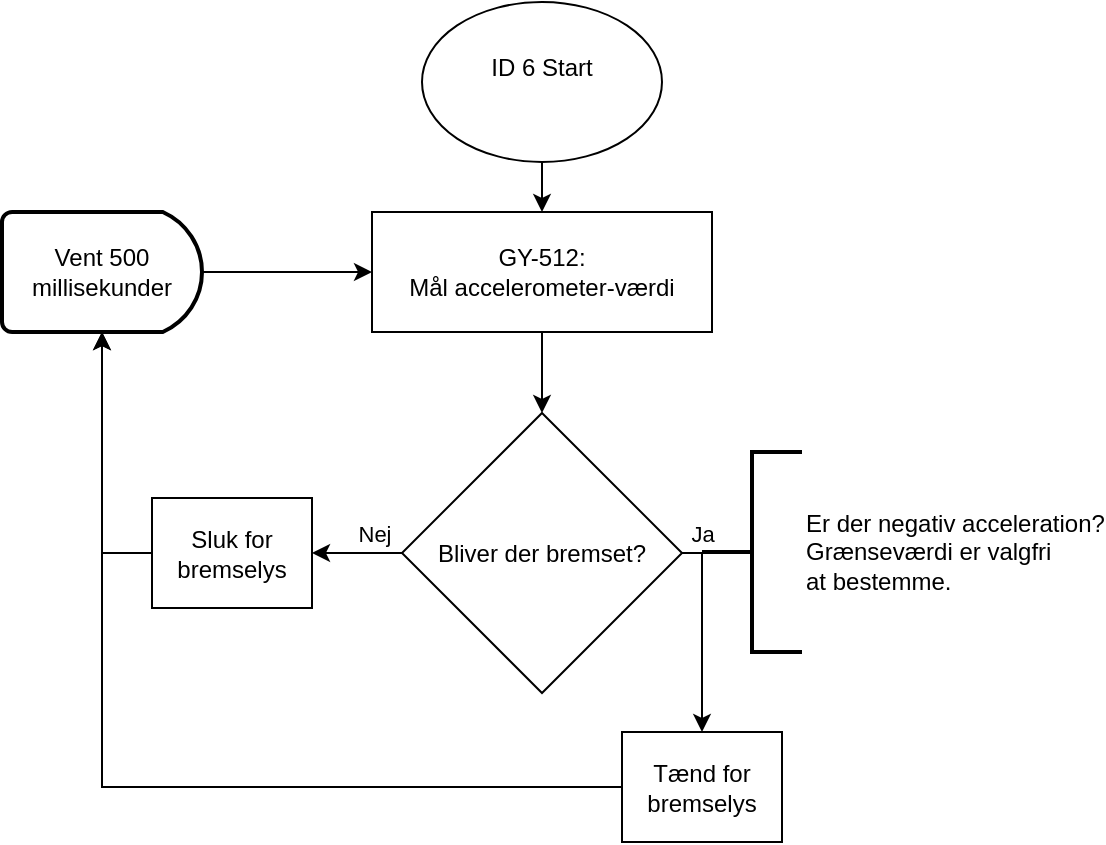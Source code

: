 <mxfile version="25.0.1">
  <diagram name="Side-1" id="fpGBUsPhQ4VIDHfy4yD3">
    <mxGraphModel dx="635" dy="293" grid="1" gridSize="10" guides="1" tooltips="1" connect="1" arrows="1" fold="1" page="1" pageScale="1" pageWidth="10" pageHeight="10" math="0" shadow="0">
      <root>
        <mxCell id="0" />
        <mxCell id="1" parent="0" />
        <mxCell id="8EvCmxaZmhVdjoAsM8bU-13" value="" style="edgeStyle=orthogonalEdgeStyle;rounded=0;orthogonalLoop=1;jettySize=auto;html=1;" edge="1" parent="1" source="XbjgICC_Nx1yd-tupd8w-2" target="XbjgICC_Nx1yd-tupd8w-14">
          <mxGeometry relative="1" as="geometry" />
        </mxCell>
        <mxCell id="XbjgICC_Nx1yd-tupd8w-2" value="ID 6 Start&lt;div&gt;&lt;br&gt;&lt;/div&gt;" style="ellipse;whiteSpace=wrap;html=1;" parent="1" vertex="1">
          <mxGeometry x="380" y="200" width="120" height="80" as="geometry" />
        </mxCell>
        <mxCell id="XbjgICC_Nx1yd-tupd8w-18" value="" style="edgeStyle=orthogonalEdgeStyle;rounded=0;orthogonalLoop=1;jettySize=auto;html=1;" parent="1" source="XbjgICC_Nx1yd-tupd8w-14" target="XbjgICC_Nx1yd-tupd8w-17" edge="1">
          <mxGeometry relative="1" as="geometry" />
        </mxCell>
        <mxCell id="XbjgICC_Nx1yd-tupd8w-14" value="&lt;div&gt;GY-512:&lt;/div&gt;&lt;div&gt;Mål accelerometer-værdi&lt;br&gt;&lt;/div&gt;" style="rounded=0;whiteSpace=wrap;html=1;" parent="1" vertex="1">
          <mxGeometry x="355" y="305" width="170" height="60" as="geometry" />
        </mxCell>
        <mxCell id="8EvCmxaZmhVdjoAsM8bU-6" value="" style="edgeStyle=orthogonalEdgeStyle;rounded=0;orthogonalLoop=1;jettySize=auto;html=1;" edge="1" parent="1" source="XbjgICC_Nx1yd-tupd8w-17" target="8EvCmxaZmhVdjoAsM8bU-3">
          <mxGeometry relative="1" as="geometry">
            <Array as="points">
              <mxPoint x="350" y="475" />
              <mxPoint x="350" y="476" />
            </Array>
          </mxGeometry>
        </mxCell>
        <mxCell id="8EvCmxaZmhVdjoAsM8bU-7" value="Nej" style="edgeLabel;html=1;align=center;verticalAlign=middle;resizable=0;points=[];" vertex="1" connectable="0" parent="8EvCmxaZmhVdjoAsM8bU-6">
          <mxGeometry x="-0.13" y="-5" relative="1" as="geometry">
            <mxPoint x="5" y="-5" as="offset" />
          </mxGeometry>
        </mxCell>
        <mxCell id="8EvCmxaZmhVdjoAsM8bU-8" style="edgeStyle=orthogonalEdgeStyle;rounded=0;orthogonalLoop=1;jettySize=auto;html=1;" edge="1" parent="1" source="XbjgICC_Nx1yd-tupd8w-17" target="XbjgICC_Nx1yd-tupd8w-11">
          <mxGeometry relative="1" as="geometry">
            <Array as="points">
              <mxPoint x="520" y="476" />
            </Array>
          </mxGeometry>
        </mxCell>
        <mxCell id="8EvCmxaZmhVdjoAsM8bU-12" value="Ja" style="edgeLabel;html=1;align=center;verticalAlign=middle;resizable=0;points=[];" vertex="1" connectable="0" parent="8EvCmxaZmhVdjoAsM8bU-8">
          <mxGeometry x="0.248" y="2" relative="1" as="geometry">
            <mxPoint x="-2" y="-62" as="offset" />
          </mxGeometry>
        </mxCell>
        <mxCell id="XbjgICC_Nx1yd-tupd8w-17" value="Bliver der bremset?" style="rhombus;whiteSpace=wrap;html=1;" parent="1" vertex="1">
          <mxGeometry x="370" y="405.5" width="140" height="140" as="geometry" />
        </mxCell>
        <mxCell id="8EvCmxaZmhVdjoAsM8bU-2" style="edgeStyle=orthogonalEdgeStyle;rounded=0;orthogonalLoop=1;jettySize=auto;html=1;entryX=0;entryY=0.5;entryDx=0;entryDy=0;" edge="1" parent="1" source="bY3ii1kQU7Txrz15E31Q-1" target="XbjgICC_Nx1yd-tupd8w-14">
          <mxGeometry relative="1" as="geometry" />
        </mxCell>
        <mxCell id="bY3ii1kQU7Txrz15E31Q-1" value="Vent 500 millisekunder" style="strokeWidth=2;html=1;shape=mxgraph.flowchart.delay;whiteSpace=wrap;" parent="1" vertex="1">
          <mxGeometry x="170" y="305" width="100" height="60" as="geometry" />
        </mxCell>
        <mxCell id="bY3ii1kQU7Txrz15E31Q-6" value="&lt;div&gt;Er der negativ acceleration?&lt;/div&gt;&lt;div&gt;Grænseværdi er valgfri&lt;/div&gt;&lt;div&gt;at bestemme.&lt;br&gt;&lt;/div&gt;" style="strokeWidth=2;html=1;shape=mxgraph.flowchart.annotation_2;align=left;labelPosition=right;pointerEvents=1;" parent="1" vertex="1">
          <mxGeometry x="520" y="425" width="50" height="100" as="geometry" />
        </mxCell>
        <mxCell id="8EvCmxaZmhVdjoAsM8bU-3" value="Sluk for bremselys" style="rounded=0;whiteSpace=wrap;html=1;" vertex="1" parent="1">
          <mxGeometry x="245" y="448" width="80" height="55" as="geometry" />
        </mxCell>
        <mxCell id="XbjgICC_Nx1yd-tupd8w-11" value="Tænd for bremselys" style="rounded=0;whiteSpace=wrap;html=1;" parent="1" vertex="1">
          <mxGeometry x="480" y="565" width="80" height="55" as="geometry" />
        </mxCell>
        <mxCell id="8EvCmxaZmhVdjoAsM8bU-10" style="edgeStyle=orthogonalEdgeStyle;rounded=0;orthogonalLoop=1;jettySize=auto;html=1;entryX=0.5;entryY=1;entryDx=0;entryDy=0;entryPerimeter=0;" edge="1" parent="1" source="XbjgICC_Nx1yd-tupd8w-11" target="bY3ii1kQU7Txrz15E31Q-1">
          <mxGeometry relative="1" as="geometry" />
        </mxCell>
        <mxCell id="8EvCmxaZmhVdjoAsM8bU-11" style="edgeStyle=orthogonalEdgeStyle;rounded=0;orthogonalLoop=1;jettySize=auto;html=1;entryX=0.5;entryY=1;entryDx=0;entryDy=0;entryPerimeter=0;" edge="1" parent="1" source="8EvCmxaZmhVdjoAsM8bU-3" target="bY3ii1kQU7Txrz15E31Q-1">
          <mxGeometry relative="1" as="geometry">
            <Array as="points">
              <mxPoint x="220" y="476" />
            </Array>
          </mxGeometry>
        </mxCell>
      </root>
    </mxGraphModel>
  </diagram>
</mxfile>
